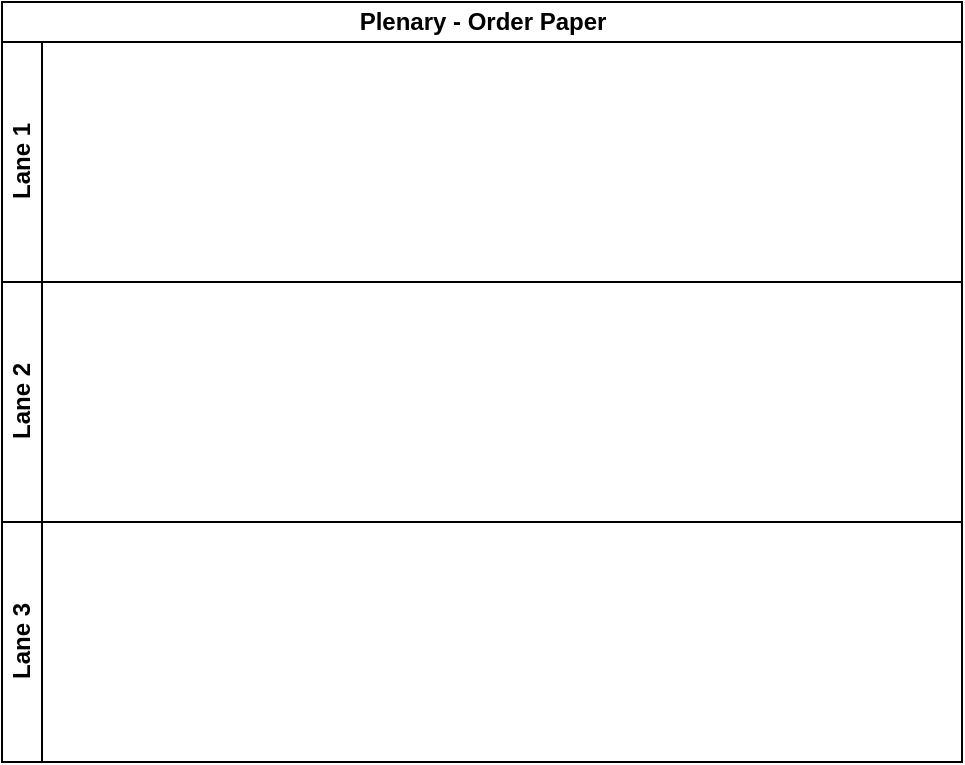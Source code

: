 <mxfile version="13.7.7" type="github">
  <diagram id="B1PN454-ApUz-KcniCsA" name="Page-1">
    <mxGraphModel dx="910" dy="487" grid="1" gridSize="10" guides="1" tooltips="1" connect="1" arrows="1" fold="1" page="1" pageScale="1" pageWidth="1169" pageHeight="827" math="0" shadow="0">
      <root>
        <mxCell id="0" />
        <mxCell id="1" parent="0" />
        <mxCell id="IrvWHUWE-BIZSq4RJtWi-1" value="Plenary - Order Paper" style="swimlane;html=1;childLayout=stackLayout;resizeParent=1;resizeParentMax=0;horizontal=1;startSize=20;horizontalStack=0;" vertex="1" parent="1">
          <mxGeometry x="220" y="60" width="480" height="380" as="geometry" />
        </mxCell>
        <mxCell id="IrvWHUWE-BIZSq4RJtWi-2" value="Lane 1" style="swimlane;html=1;startSize=20;horizontal=0;" vertex="1" parent="IrvWHUWE-BIZSq4RJtWi-1">
          <mxGeometry y="20" width="480" height="120" as="geometry" />
        </mxCell>
        <mxCell id="IrvWHUWE-BIZSq4RJtWi-3" value="Lane 2" style="swimlane;html=1;startSize=20;horizontal=0;" vertex="1" parent="IrvWHUWE-BIZSq4RJtWi-1">
          <mxGeometry y="140" width="480" height="120" as="geometry" />
        </mxCell>
        <mxCell id="IrvWHUWE-BIZSq4RJtWi-4" value="Lane 3" style="swimlane;html=1;startSize=20;horizontal=0;" vertex="1" parent="IrvWHUWE-BIZSq4RJtWi-1">
          <mxGeometry y="260" width="480" height="120" as="geometry" />
        </mxCell>
      </root>
    </mxGraphModel>
  </diagram>
</mxfile>
